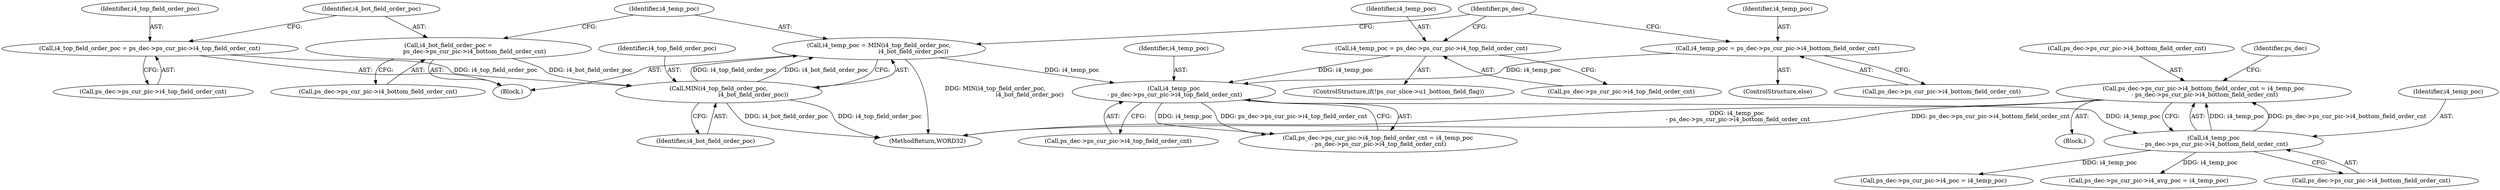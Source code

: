 digraph "0_Android_494561291a503840f385fbcd11d9bc5f4dc502b8_2@integer" {
"1001313" [label="(Call,ps_dec->ps_cur_pic->i4_bottom_field_order_cnt = i4_temp_poc\n - ps_dec->ps_cur_pic->i4_bottom_field_order_cnt)"];
"1001319" [label="(Call,i4_temp_poc\n - ps_dec->ps_cur_pic->i4_bottom_field_order_cnt)"];
"1001306" [label="(Call,i4_temp_poc\n - ps_dec->ps_cur_pic->i4_top_field_order_cnt)"];
"1001274" [label="(Call,i4_temp_poc = MIN(i4_top_field_order_poc,\n                                     i4_bot_field_order_poc))"];
"1001276" [label="(Call,MIN(i4_top_field_order_poc,\n                                     i4_bot_field_order_poc))"];
"1001260" [label="(Call,i4_top_field_order_poc = ps_dec->ps_cur_pic->i4_top_field_order_cnt)"];
"1001267" [label="(Call,i4_bot_field_order_poc =\n                            ps_dec->ps_cur_pic->i4_bottom_field_order_cnt)"];
"1001285" [label="(Call,i4_temp_poc = ps_dec->ps_cur_pic->i4_top_field_order_cnt)"];
"1001293" [label="(Call,i4_temp_poc = ps_dec->ps_cur_pic->i4_bottom_field_order_cnt)"];
"1001320" [label="(Identifier,i4_temp_poc)"];
"1001294" [label="(Identifier,i4_temp_poc)"];
"1001326" [label="(Call,ps_dec->ps_cur_pic->i4_poc = i4_temp_poc)"];
"1001277" [label="(Identifier,i4_top_field_order_poc)"];
"1001329" [label="(Identifier,ps_dec)"];
"1001295" [label="(Call,ps_dec->ps_cur_pic->i4_bottom_field_order_cnt)"];
"1001319" [label="(Call,i4_temp_poc\n - ps_dec->ps_cur_pic->i4_bottom_field_order_cnt)"];
"1001303" [label="(Identifier,ps_dec)"];
"1001261" [label="(Identifier,i4_top_field_order_poc)"];
"1001300" [label="(Call,ps_dec->ps_cur_pic->i4_top_field_order_cnt = i4_temp_poc\n - ps_dec->ps_cur_pic->i4_top_field_order_cnt)"];
"1001333" [label="(Call,ps_dec->ps_cur_pic->i4_avg_poc = i4_temp_poc)"];
"1001267" [label="(Call,i4_bot_field_order_poc =\n                            ps_dec->ps_cur_pic->i4_bottom_field_order_cnt)"];
"1001313" [label="(Call,ps_dec->ps_cur_pic->i4_bottom_field_order_cnt = i4_temp_poc\n - ps_dec->ps_cur_pic->i4_bottom_field_order_cnt)"];
"1001308" [label="(Call,ps_dec->ps_cur_pic->i4_top_field_order_cnt)"];
"1001307" [label="(Identifier,i4_temp_poc)"];
"1001278" [label="(Identifier,i4_bot_field_order_poc)"];
"1001269" [label="(Call,ps_dec->ps_cur_pic->i4_bottom_field_order_cnt)"];
"1001306" [label="(Call,i4_temp_poc\n - ps_dec->ps_cur_pic->i4_top_field_order_cnt)"];
"1001250" [label="(Block,)"];
"1001293" [label="(Call,i4_temp_poc = ps_dec->ps_cur_pic->i4_bottom_field_order_cnt)"];
"1001274" [label="(Call,i4_temp_poc = MIN(i4_top_field_order_poc,\n                                     i4_bot_field_order_poc))"];
"1001314" [label="(Call,ps_dec->ps_cur_pic->i4_bottom_field_order_cnt)"];
"1001262" [label="(Call,ps_dec->ps_cur_pic->i4_top_field_order_cnt)"];
"1001280" [label="(ControlStructure,if(!ps_cur_slice->u1_bottom_field_flag))"];
"1001321" [label="(Call,ps_dec->ps_cur_pic->i4_bottom_field_order_cnt)"];
"1001259" [label="(Block,)"];
"1002544" [label="(MethodReturn,WORD32)"];
"1001275" [label="(Identifier,i4_temp_poc)"];
"1001286" [label="(Identifier,i4_temp_poc)"];
"1001260" [label="(Call,i4_top_field_order_poc = ps_dec->ps_cur_pic->i4_top_field_order_cnt)"];
"1001287" [label="(Call,ps_dec->ps_cur_pic->i4_top_field_order_cnt)"];
"1001268" [label="(Identifier,i4_bot_field_order_poc)"];
"1001276" [label="(Call,MIN(i4_top_field_order_poc,\n                                     i4_bot_field_order_poc))"];
"1001285" [label="(Call,i4_temp_poc = ps_dec->ps_cur_pic->i4_top_field_order_cnt)"];
"1001292" [label="(ControlStructure,else)"];
"1001313" -> "1001250"  [label="AST: "];
"1001313" -> "1001319"  [label="CFG: "];
"1001314" -> "1001313"  [label="AST: "];
"1001319" -> "1001313"  [label="AST: "];
"1001329" -> "1001313"  [label="CFG: "];
"1001313" -> "1002544"  [label="DDG: i4_temp_poc\n - ps_dec->ps_cur_pic->i4_bottom_field_order_cnt"];
"1001313" -> "1002544"  [label="DDG: ps_dec->ps_cur_pic->i4_bottom_field_order_cnt"];
"1001319" -> "1001313"  [label="DDG: i4_temp_poc"];
"1001319" -> "1001313"  [label="DDG: ps_dec->ps_cur_pic->i4_bottom_field_order_cnt"];
"1001319" -> "1001321"  [label="CFG: "];
"1001320" -> "1001319"  [label="AST: "];
"1001321" -> "1001319"  [label="AST: "];
"1001306" -> "1001319"  [label="DDG: i4_temp_poc"];
"1001319" -> "1001326"  [label="DDG: i4_temp_poc"];
"1001319" -> "1001333"  [label="DDG: i4_temp_poc"];
"1001306" -> "1001300"  [label="AST: "];
"1001306" -> "1001308"  [label="CFG: "];
"1001307" -> "1001306"  [label="AST: "];
"1001308" -> "1001306"  [label="AST: "];
"1001300" -> "1001306"  [label="CFG: "];
"1001306" -> "1001300"  [label="DDG: i4_temp_poc"];
"1001306" -> "1001300"  [label="DDG: ps_dec->ps_cur_pic->i4_top_field_order_cnt"];
"1001274" -> "1001306"  [label="DDG: i4_temp_poc"];
"1001285" -> "1001306"  [label="DDG: i4_temp_poc"];
"1001293" -> "1001306"  [label="DDG: i4_temp_poc"];
"1001274" -> "1001259"  [label="AST: "];
"1001274" -> "1001276"  [label="CFG: "];
"1001275" -> "1001274"  [label="AST: "];
"1001276" -> "1001274"  [label="AST: "];
"1001303" -> "1001274"  [label="CFG: "];
"1001274" -> "1002544"  [label="DDG: MIN(i4_top_field_order_poc,\n                                     i4_bot_field_order_poc)"];
"1001276" -> "1001274"  [label="DDG: i4_top_field_order_poc"];
"1001276" -> "1001274"  [label="DDG: i4_bot_field_order_poc"];
"1001276" -> "1001278"  [label="CFG: "];
"1001277" -> "1001276"  [label="AST: "];
"1001278" -> "1001276"  [label="AST: "];
"1001276" -> "1002544"  [label="DDG: i4_bot_field_order_poc"];
"1001276" -> "1002544"  [label="DDG: i4_top_field_order_poc"];
"1001260" -> "1001276"  [label="DDG: i4_top_field_order_poc"];
"1001267" -> "1001276"  [label="DDG: i4_bot_field_order_poc"];
"1001260" -> "1001259"  [label="AST: "];
"1001260" -> "1001262"  [label="CFG: "];
"1001261" -> "1001260"  [label="AST: "];
"1001262" -> "1001260"  [label="AST: "];
"1001268" -> "1001260"  [label="CFG: "];
"1001267" -> "1001259"  [label="AST: "];
"1001267" -> "1001269"  [label="CFG: "];
"1001268" -> "1001267"  [label="AST: "];
"1001269" -> "1001267"  [label="AST: "];
"1001275" -> "1001267"  [label="CFG: "];
"1001285" -> "1001280"  [label="AST: "];
"1001285" -> "1001287"  [label="CFG: "];
"1001286" -> "1001285"  [label="AST: "];
"1001287" -> "1001285"  [label="AST: "];
"1001303" -> "1001285"  [label="CFG: "];
"1001293" -> "1001292"  [label="AST: "];
"1001293" -> "1001295"  [label="CFG: "];
"1001294" -> "1001293"  [label="AST: "];
"1001295" -> "1001293"  [label="AST: "];
"1001303" -> "1001293"  [label="CFG: "];
}
